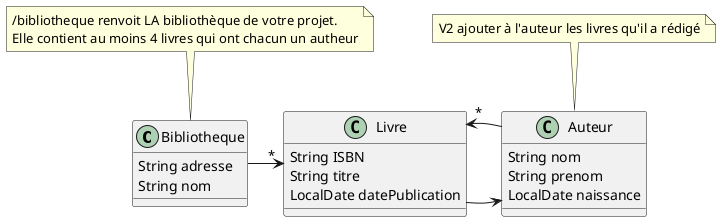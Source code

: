 @startuml
'https://plantuml.com/class-diagram

class Bibliotheque{
    String adresse
    String nom
}

class Livre {
    String ISBN
    String titre
    LocalDate datePublication
}


class Auteur {
    String nom
    String prenom
    LocalDate naissance
}

Bibliotheque -> "*" Livre
Livre -> Auteur
Auteur -> "*" Livre


note "/bibliotheque renvoit LA bibliothèque de votre projet. \nElle contient au moins 4 livres qui ont chacun un autheur" as N1
N1 .. Bibliotheque

note "V2 ajouter à l'auteur les livres qu'il a rédigé" as N2
N2 .. Auteur
@enduml